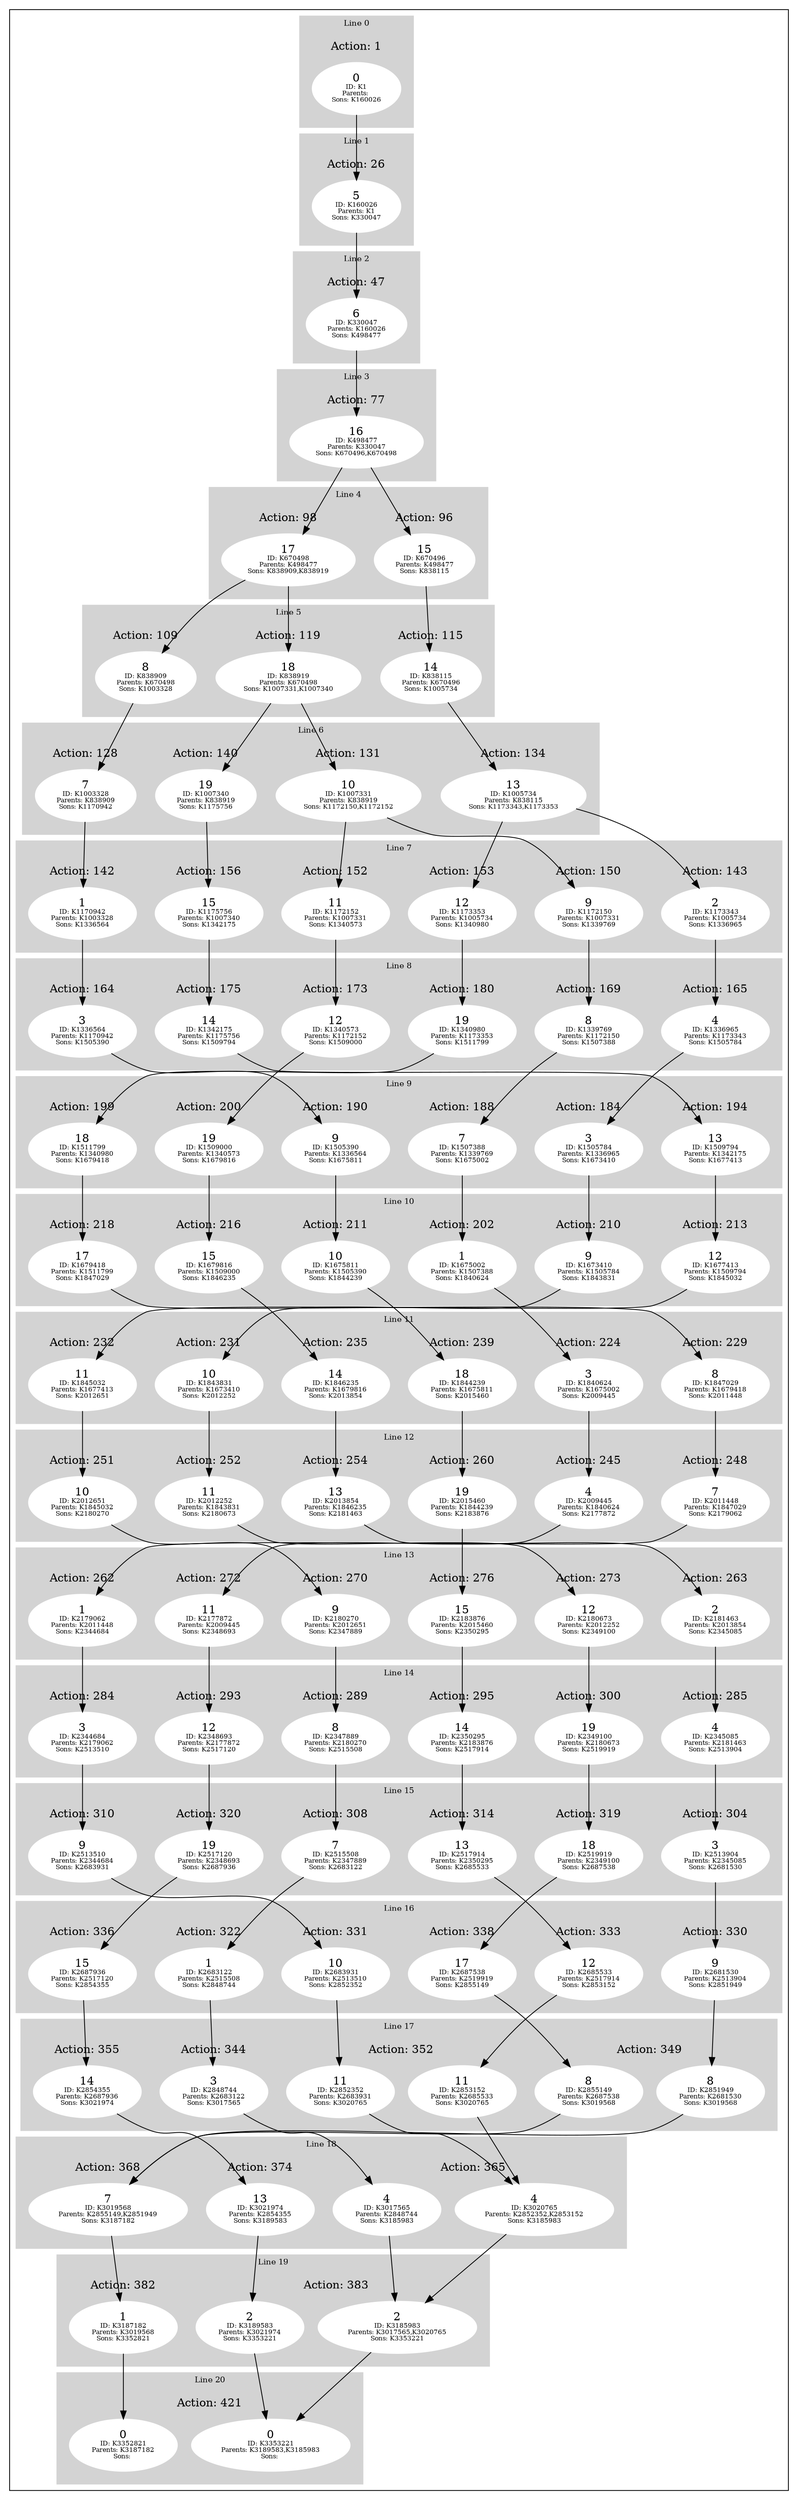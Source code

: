 digraph G {
subgraph cluster_info {
        subgraph cluster_18 {
        style=filled;
        color=lightgrey;
        node [style=filled,color=white];
        subgraph cluster_act_365 {
label = "Action: 365"step_K3017565 [label=<4<BR /><FONT POINT-SIZE="8">ID: K3017565</FONT><BR /><FONT POINT-SIZE="8">Parents: K2848744</FONT><BR /><FONT POINT-SIZE="8">Sons: K3185983</FONT>>]
step_K3020765 [label=<4<BR /><FONT POINT-SIZE="8">ID: K3020765</FONT><BR /><FONT POINT-SIZE="8">Parents: K2852352,K2853152</FONT><BR /><FONT POINT-SIZE="8">Sons: K3185983</FONT>>]
}
subgraph cluster_act_374 {
label = "Action: 374"step_K3021974 [label=<13<BR /><FONT POINT-SIZE="8">ID: K3021974</FONT><BR /><FONT POINT-SIZE="8">Parents: K2854355</FONT><BR /><FONT POINT-SIZE="8">Sons: K3189583</FONT>>]
}
subgraph cluster_act_365 {
label = "Action: 365"step_K3017565 [label=<4<BR /><FONT POINT-SIZE="8">ID: K3017565</FONT><BR /><FONT POINT-SIZE="8">Parents: K2848744</FONT><BR /><FONT POINT-SIZE="8">Sons: K3185983</FONT>>]
step_K3020765 [label=<4<BR /><FONT POINT-SIZE="8">ID: K3020765</FONT><BR /><FONT POINT-SIZE="8">Parents: K2852352,K2853152</FONT><BR /><FONT POINT-SIZE="8">Sons: K3185983</FONT>>]
}
subgraph cluster_act_368 {
label = "Action: 368"step_K3019568 [label=<7<BR /><FONT POINT-SIZE="8">ID: K3019568</FONT><BR /><FONT POINT-SIZE="8">Parents: K2855149,K2851949</FONT><BR /><FONT POINT-SIZE="8">Sons: K3187182</FONT>>]
}

        fontsize="10"
        label = "Line 18";
        }

        subgraph cluster_2 {
        style=filled;
        color=lightgrey;
        node [style=filled,color=white];
        subgraph cluster_act_47 {
label = "Action: 47"step_K330047 [label=<6<BR /><FONT POINT-SIZE="8">ID: K330047</FONT><BR /><FONT POINT-SIZE="8">Parents: K160026</FONT><BR /><FONT POINT-SIZE="8">Sons: K498477</FONT>>]
}

        fontsize="10"
        label = "Line 2";
        }

        subgraph cluster_16 {
        style=filled;
        color=lightgrey;
        node [style=filled,color=white];
        subgraph cluster_act_330 {
label = "Action: 330"step_K2681530 [label=<9<BR /><FONT POINT-SIZE="8">ID: K2681530</FONT><BR /><FONT POINT-SIZE="8">Parents: K2513904</FONT><BR /><FONT POINT-SIZE="8">Sons: K2851949</FONT>>]
}
subgraph cluster_act_333 {
label = "Action: 333"step_K2685533 [label=<12<BR /><FONT POINT-SIZE="8">ID: K2685533</FONT><BR /><FONT POINT-SIZE="8">Parents: K2517914</FONT><BR /><FONT POINT-SIZE="8">Sons: K2853152</FONT>>]
}
subgraph cluster_act_338 {
label = "Action: 338"step_K2687538 [label=<17<BR /><FONT POINT-SIZE="8">ID: K2687538</FONT><BR /><FONT POINT-SIZE="8">Parents: K2519919</FONT><BR /><FONT POINT-SIZE="8">Sons: K2855149</FONT>>]
}
subgraph cluster_act_331 {
label = "Action: 331"step_K2683931 [label=<10<BR /><FONT POINT-SIZE="8">ID: K2683931</FONT><BR /><FONT POINT-SIZE="8">Parents: K2513510</FONT><BR /><FONT POINT-SIZE="8">Sons: K2852352</FONT>>]
}
subgraph cluster_act_322 {
label = "Action: 322"step_K2683122 [label=<1<BR /><FONT POINT-SIZE="8">ID: K2683122</FONT><BR /><FONT POINT-SIZE="8">Parents: K2515508</FONT><BR /><FONT POINT-SIZE="8">Sons: K2848744</FONT>>]
}
subgraph cluster_act_336 {
label = "Action: 336"step_K2687936 [label=<15<BR /><FONT POINT-SIZE="8">ID: K2687936</FONT><BR /><FONT POINT-SIZE="8">Parents: K2517120</FONT><BR /><FONT POINT-SIZE="8">Sons: K2854355</FONT>>]
}

        fontsize="10"
        label = "Line 16";
        }

        subgraph cluster_11 {
        style=filled;
        color=lightgrey;
        node [style=filled,color=white];
        subgraph cluster_act_229 {
label = "Action: 229"step_K1847029 [label=<8<BR /><FONT POINT-SIZE="8">ID: K1847029</FONT><BR /><FONT POINT-SIZE="8">Parents: K1679418</FONT><BR /><FONT POINT-SIZE="8">Sons: K2011448</FONT>>]
}
subgraph cluster_act_224 {
label = "Action: 224"step_K1840624 [label=<3<BR /><FONT POINT-SIZE="8">ID: K1840624</FONT><BR /><FONT POINT-SIZE="8">Parents: K1675002</FONT><BR /><FONT POINT-SIZE="8">Sons: K2009445</FONT>>]
}
subgraph cluster_act_239 {
label = "Action: 239"step_K1844239 [label=<18<BR /><FONT POINT-SIZE="8">ID: K1844239</FONT><BR /><FONT POINT-SIZE="8">Parents: K1675811</FONT><BR /><FONT POINT-SIZE="8">Sons: K2015460</FONT>>]
}
subgraph cluster_act_235 {
label = "Action: 235"step_K1846235 [label=<14<BR /><FONT POINT-SIZE="8">ID: K1846235</FONT><BR /><FONT POINT-SIZE="8">Parents: K1679816</FONT><BR /><FONT POINT-SIZE="8">Sons: K2013854</FONT>>]
}
subgraph cluster_act_231 {
label = "Action: 231"step_K1843831 [label=<10<BR /><FONT POINT-SIZE="8">ID: K1843831</FONT><BR /><FONT POINT-SIZE="8">Parents: K1673410</FONT><BR /><FONT POINT-SIZE="8">Sons: K2012252</FONT>>]
}
subgraph cluster_act_232 {
label = "Action: 232"step_K1845032 [label=<11<BR /><FONT POINT-SIZE="8">ID: K1845032</FONT><BR /><FONT POINT-SIZE="8">Parents: K1677413</FONT><BR /><FONT POINT-SIZE="8">Sons: K2012651</FONT>>]
}

        fontsize="10"
        label = "Line 11";
        }

        subgraph cluster_0 {
        style=filled;
        color=lightgrey;
        node [style=filled,color=white];
        subgraph cluster_act_1 {
label = "Action: 1"step_K1 [label=<0<BR /><FONT POINT-SIZE="8">ID: K1</FONT><BR /><FONT POINT-SIZE="8">Parents: </FONT><BR /><FONT POINT-SIZE="8">Sons: K160026</FONT>>]
}

        fontsize="10"
        label = "Line 0";
        }

        subgraph cluster_7 {
        style=filled;
        color=lightgrey;
        node [style=filled,color=white];
        subgraph cluster_act_143 {
label = "Action: 143"step_K1173343 [label=<2<BR /><FONT POINT-SIZE="8">ID: K1173343</FONT><BR /><FONT POINT-SIZE="8">Parents: K1005734</FONT><BR /><FONT POINT-SIZE="8">Sons: K1336965</FONT>>]
}
subgraph cluster_act_150 {
label = "Action: 150"step_K1172150 [label=<9<BR /><FONT POINT-SIZE="8">ID: K1172150</FONT><BR /><FONT POINT-SIZE="8">Parents: K1007331</FONT><BR /><FONT POINT-SIZE="8">Sons: K1339769</FONT>>]
}
subgraph cluster_act_153 {
label = "Action: 153"step_K1173353 [label=<12<BR /><FONT POINT-SIZE="8">ID: K1173353</FONT><BR /><FONT POINT-SIZE="8">Parents: K1005734</FONT><BR /><FONT POINT-SIZE="8">Sons: K1340980</FONT>>]
}
subgraph cluster_act_152 {
label = "Action: 152"step_K1172152 [label=<11<BR /><FONT POINT-SIZE="8">ID: K1172152</FONT><BR /><FONT POINT-SIZE="8">Parents: K1007331</FONT><BR /><FONT POINT-SIZE="8">Sons: K1340573</FONT>>]
}
subgraph cluster_act_156 {
label = "Action: 156"step_K1175756 [label=<15<BR /><FONT POINT-SIZE="8">ID: K1175756</FONT><BR /><FONT POINT-SIZE="8">Parents: K1007340</FONT><BR /><FONT POINT-SIZE="8">Sons: K1342175</FONT>>]
}
subgraph cluster_act_142 {
label = "Action: 142"step_K1170942 [label=<1<BR /><FONT POINT-SIZE="8">ID: K1170942</FONT><BR /><FONT POINT-SIZE="8">Parents: K1003328</FONT><BR /><FONT POINT-SIZE="8">Sons: K1336564</FONT>>]
}

        fontsize="10"
        label = "Line 7";
        }

        subgraph cluster_9 {
        style=filled;
        color=lightgrey;
        node [style=filled,color=white];
        subgraph cluster_act_194 {
label = "Action: 194"step_K1509794 [label=<13<BR /><FONT POINT-SIZE="8">ID: K1509794</FONT><BR /><FONT POINT-SIZE="8">Parents: K1342175</FONT><BR /><FONT POINT-SIZE="8">Sons: K1677413</FONT>>]
}
subgraph cluster_act_184 {
label = "Action: 184"step_K1505784 [label=<3<BR /><FONT POINT-SIZE="8">ID: K1505784</FONT><BR /><FONT POINT-SIZE="8">Parents: K1336965</FONT><BR /><FONT POINT-SIZE="8">Sons: K1673410</FONT>>]
}
subgraph cluster_act_188 {
label = "Action: 188"step_K1507388 [label=<7<BR /><FONT POINT-SIZE="8">ID: K1507388</FONT><BR /><FONT POINT-SIZE="8">Parents: K1339769</FONT><BR /><FONT POINT-SIZE="8">Sons: K1675002</FONT>>]
}
subgraph cluster_act_190 {
label = "Action: 190"step_K1505390 [label=<9<BR /><FONT POINT-SIZE="8">ID: K1505390</FONT><BR /><FONT POINT-SIZE="8">Parents: K1336564</FONT><BR /><FONT POINT-SIZE="8">Sons: K1675811</FONT>>]
}
subgraph cluster_act_200 {
label = "Action: 200"step_K1509000 [label=<19<BR /><FONT POINT-SIZE="8">ID: K1509000</FONT><BR /><FONT POINT-SIZE="8">Parents: K1340573</FONT><BR /><FONT POINT-SIZE="8">Sons: K1679816</FONT>>]
}
subgraph cluster_act_199 {
label = "Action: 199"step_K1511799 [label=<18<BR /><FONT POINT-SIZE="8">ID: K1511799</FONT><BR /><FONT POINT-SIZE="8">Parents: K1340980</FONT><BR /><FONT POINT-SIZE="8">Sons: K1679418</FONT>>]
}

        fontsize="10"
        label = "Line 9";
        }

        subgraph cluster_10 {
        style=filled;
        color=lightgrey;
        node [style=filled,color=white];
        subgraph cluster_act_211 {
label = "Action: 211"step_K1675811 [label=<10<BR /><FONT POINT-SIZE="8">ID: K1675811</FONT><BR /><FONT POINT-SIZE="8">Parents: K1505390</FONT><BR /><FONT POINT-SIZE="8">Sons: K1844239</FONT>>]
}
subgraph cluster_act_216 {
label = "Action: 216"step_K1679816 [label=<15<BR /><FONT POINT-SIZE="8">ID: K1679816</FONT><BR /><FONT POINT-SIZE="8">Parents: K1509000</FONT><BR /><FONT POINT-SIZE="8">Sons: K1846235</FONT>>]
}
subgraph cluster_act_213 {
label = "Action: 213"step_K1677413 [label=<12<BR /><FONT POINT-SIZE="8">ID: K1677413</FONT><BR /><FONT POINT-SIZE="8">Parents: K1509794</FONT><BR /><FONT POINT-SIZE="8">Sons: K1845032</FONT>>]
}
subgraph cluster_act_218 {
label = "Action: 218"step_K1679418 [label=<17<BR /><FONT POINT-SIZE="8">ID: K1679418</FONT><BR /><FONT POINT-SIZE="8">Parents: K1511799</FONT><BR /><FONT POINT-SIZE="8">Sons: K1847029</FONT>>]
}
subgraph cluster_act_210 {
label = "Action: 210"step_K1673410 [label=<9<BR /><FONT POINT-SIZE="8">ID: K1673410</FONT><BR /><FONT POINT-SIZE="8">Parents: K1505784</FONT><BR /><FONT POINT-SIZE="8">Sons: K1843831</FONT>>]
}
subgraph cluster_act_202 {
label = "Action: 202"step_K1675002 [label=<1<BR /><FONT POINT-SIZE="8">ID: K1675002</FONT><BR /><FONT POINT-SIZE="8">Parents: K1507388</FONT><BR /><FONT POINT-SIZE="8">Sons: K1840624</FONT>>]
}

        fontsize="10"
        label = "Line 10";
        }

        subgraph cluster_19 {
        style=filled;
        color=lightgrey;
        node [style=filled,color=white];
        subgraph cluster_act_382 {
label = "Action: 382"step_K3187182 [label=<1<BR /><FONT POINT-SIZE="8">ID: K3187182</FONT><BR /><FONT POINT-SIZE="8">Parents: K3019568</FONT><BR /><FONT POINT-SIZE="8">Sons: K3352821</FONT>>]
}
subgraph cluster_act_383 {
label = "Action: 383"step_K3189583 [label=<2<BR /><FONT POINT-SIZE="8">ID: K3189583</FONT><BR /><FONT POINT-SIZE="8">Parents: K3021974</FONT><BR /><FONT POINT-SIZE="8">Sons: K3353221</FONT>>]
step_K3185983 [label=<2<BR /><FONT POINT-SIZE="8">ID: K3185983</FONT><BR /><FONT POINT-SIZE="8">Parents: K3017565,K3020765</FONT><BR /><FONT POINT-SIZE="8">Sons: K3353221</FONT>>]
}
subgraph cluster_act_383 {
label = "Action: 383"step_K3189583 [label=<2<BR /><FONT POINT-SIZE="8">ID: K3189583</FONT><BR /><FONT POINT-SIZE="8">Parents: K3021974</FONT><BR /><FONT POINT-SIZE="8">Sons: K3353221</FONT>>]
step_K3185983 [label=<2<BR /><FONT POINT-SIZE="8">ID: K3185983</FONT><BR /><FONT POINT-SIZE="8">Parents: K3017565,K3020765</FONT><BR /><FONT POINT-SIZE="8">Sons: K3353221</FONT>>]
}

        fontsize="10"
        label = "Line 19";
        }

        subgraph cluster_17 {
        style=filled;
        color=lightgrey;
        node [style=filled,color=white];
        subgraph cluster_act_352 {
label = "Action: 352"step_K2852352 [label=<11<BR /><FONT POINT-SIZE="8">ID: K2852352</FONT><BR /><FONT POINT-SIZE="8">Parents: K2683931</FONT><BR /><FONT POINT-SIZE="8">Sons: K3020765</FONT>>]
step_K2853152 [label=<11<BR /><FONT POINT-SIZE="8">ID: K2853152</FONT><BR /><FONT POINT-SIZE="8">Parents: K2685533</FONT><BR /><FONT POINT-SIZE="8">Sons: K3020765</FONT>>]
}
subgraph cluster_act_355 {
label = "Action: 355"step_K2854355 [label=<14<BR /><FONT POINT-SIZE="8">ID: K2854355</FONT><BR /><FONT POINT-SIZE="8">Parents: K2687936</FONT><BR /><FONT POINT-SIZE="8">Sons: K3021974</FONT>>]
}
subgraph cluster_act_352 {
label = "Action: 352"step_K2852352 [label=<11<BR /><FONT POINT-SIZE="8">ID: K2852352</FONT><BR /><FONT POINT-SIZE="8">Parents: K2683931</FONT><BR /><FONT POINT-SIZE="8">Sons: K3020765</FONT>>]
step_K2853152 [label=<11<BR /><FONT POINT-SIZE="8">ID: K2853152</FONT><BR /><FONT POINT-SIZE="8">Parents: K2685533</FONT><BR /><FONT POINT-SIZE="8">Sons: K3020765</FONT>>]
}
subgraph cluster_act_349 {
label = "Action: 349"step_K2855149 [label=<8<BR /><FONT POINT-SIZE="8">ID: K2855149</FONT><BR /><FONT POINT-SIZE="8">Parents: K2687538</FONT><BR /><FONT POINT-SIZE="8">Sons: K3019568</FONT>>]
step_K2851949 [label=<8<BR /><FONT POINT-SIZE="8">ID: K2851949</FONT><BR /><FONT POINT-SIZE="8">Parents: K2681530</FONT><BR /><FONT POINT-SIZE="8">Sons: K3019568</FONT>>]
}
subgraph cluster_act_349 {
label = "Action: 349"step_K2855149 [label=<8<BR /><FONT POINT-SIZE="8">ID: K2855149</FONT><BR /><FONT POINT-SIZE="8">Parents: K2687538</FONT><BR /><FONT POINT-SIZE="8">Sons: K3019568</FONT>>]
step_K2851949 [label=<8<BR /><FONT POINT-SIZE="8">ID: K2851949</FONT><BR /><FONT POINT-SIZE="8">Parents: K2681530</FONT><BR /><FONT POINT-SIZE="8">Sons: K3019568</FONT>>]
}
subgraph cluster_act_344 {
label = "Action: 344"step_K2848744 [label=<3<BR /><FONT POINT-SIZE="8">ID: K2848744</FONT><BR /><FONT POINT-SIZE="8">Parents: K2683122</FONT><BR /><FONT POINT-SIZE="8">Sons: K3017565</FONT>>]
}

        fontsize="10"
        label = "Line 17";
        }

        subgraph cluster_8 {
        style=filled;
        color=lightgrey;
        node [style=filled,color=white];
        subgraph cluster_act_173 {
label = "Action: 173"step_K1340573 [label=<12<BR /><FONT POINT-SIZE="8">ID: K1340573</FONT><BR /><FONT POINT-SIZE="8">Parents: K1172152</FONT><BR /><FONT POINT-SIZE="8">Sons: K1509000</FONT>>]
}
subgraph cluster_act_169 {
label = "Action: 169"step_K1339769 [label=<8<BR /><FONT POINT-SIZE="8">ID: K1339769</FONT><BR /><FONT POINT-SIZE="8">Parents: K1172150</FONT><BR /><FONT POINT-SIZE="8">Sons: K1507388</FONT>>]
}
subgraph cluster_act_165 {
label = "Action: 165"step_K1336965 [label=<4<BR /><FONT POINT-SIZE="8">ID: K1336965</FONT><BR /><FONT POINT-SIZE="8">Parents: K1173343</FONT><BR /><FONT POINT-SIZE="8">Sons: K1505784</FONT>>]
}
subgraph cluster_act_180 {
label = "Action: 180"step_K1340980 [label=<19<BR /><FONT POINT-SIZE="8">ID: K1340980</FONT><BR /><FONT POINT-SIZE="8">Parents: K1173353</FONT><BR /><FONT POINT-SIZE="8">Sons: K1511799</FONT>>]
}
subgraph cluster_act_175 {
label = "Action: 175"step_K1342175 [label=<14<BR /><FONT POINT-SIZE="8">ID: K1342175</FONT><BR /><FONT POINT-SIZE="8">Parents: K1175756</FONT><BR /><FONT POINT-SIZE="8">Sons: K1509794</FONT>>]
}
subgraph cluster_act_164 {
label = "Action: 164"step_K1336564 [label=<3<BR /><FONT POINT-SIZE="8">ID: K1336564</FONT><BR /><FONT POINT-SIZE="8">Parents: K1170942</FONT><BR /><FONT POINT-SIZE="8">Sons: K1505390</FONT>>]
}

        fontsize="10"
        label = "Line 8";
        }

        subgraph cluster_6 {
        style=filled;
        color=lightgrey;
        node [style=filled,color=white];
        subgraph cluster_act_128 {
label = "Action: 128"step_K1003328 [label=<7<BR /><FONT POINT-SIZE="8">ID: K1003328</FONT><BR /><FONT POINT-SIZE="8">Parents: K838909</FONT><BR /><FONT POINT-SIZE="8">Sons: K1170942</FONT>>]
}
subgraph cluster_act_140 {
label = "Action: 140"step_K1007340 [label=<19<BR /><FONT POINT-SIZE="8">ID: K1007340</FONT><BR /><FONT POINT-SIZE="8">Parents: K838919</FONT><BR /><FONT POINT-SIZE="8">Sons: K1175756</FONT>>]
}
subgraph cluster_act_134 {
label = "Action: 134"step_K1005734 [label=<13<BR /><FONT POINT-SIZE="8">ID: K1005734</FONT><BR /><FONT POINT-SIZE="8">Parents: K838115</FONT><BR /><FONT POINT-SIZE="8">Sons: K1173343,K1173353</FONT>>]
}
subgraph cluster_act_131 {
label = "Action: 131"step_K1007331 [label=<10<BR /><FONT POINT-SIZE="8">ID: K1007331</FONT><BR /><FONT POINT-SIZE="8">Parents: K838919</FONT><BR /><FONT POINT-SIZE="8">Sons: K1172150,K1172152</FONT>>]
}

        fontsize="10"
        label = "Line 6";
        }

        subgraph cluster_4 {
        style=filled;
        color=lightgrey;
        node [style=filled,color=white];
        subgraph cluster_act_96 {
label = "Action: 96"step_K670496 [label=<15<BR /><FONT POINT-SIZE="8">ID: K670496</FONT><BR /><FONT POINT-SIZE="8">Parents: K498477</FONT><BR /><FONT POINT-SIZE="8">Sons: K838115</FONT>>]
}
subgraph cluster_act_98 {
label = "Action: 98"step_K670498 [label=<17<BR /><FONT POINT-SIZE="8">ID: K670498</FONT><BR /><FONT POINT-SIZE="8">Parents: K498477</FONT><BR /><FONT POINT-SIZE="8">Sons: K838909,K838919</FONT>>]
}

        fontsize="10"
        label = "Line 4";
        }

        subgraph cluster_3 {
        style=filled;
        color=lightgrey;
        node [style=filled,color=white];
        subgraph cluster_act_77 {
label = "Action: 77"step_K498477 [label=<16<BR /><FONT POINT-SIZE="8">ID: K498477</FONT><BR /><FONT POINT-SIZE="8">Parents: K330047</FONT><BR /><FONT POINT-SIZE="8">Sons: K670496,K670498</FONT>>]
}

        fontsize="10"
        label = "Line 3";
        }

        subgraph cluster_5 {
        style=filled;
        color=lightgrey;
        node [style=filled,color=white];
        subgraph cluster_act_119 {
label = "Action: 119"step_K838919 [label=<18<BR /><FONT POINT-SIZE="8">ID: K838919</FONT><BR /><FONT POINT-SIZE="8">Parents: K670498</FONT><BR /><FONT POINT-SIZE="8">Sons: K1007331,K1007340</FONT>>]
}
subgraph cluster_act_109 {
label = "Action: 109"step_K838909 [label=<8<BR /><FONT POINT-SIZE="8">ID: K838909</FONT><BR /><FONT POINT-SIZE="8">Parents: K670498</FONT><BR /><FONT POINT-SIZE="8">Sons: K1003328</FONT>>]
}
subgraph cluster_act_115 {
label = "Action: 115"step_K838115 [label=<14<BR /><FONT POINT-SIZE="8">ID: K838115</FONT><BR /><FONT POINT-SIZE="8">Parents: K670496</FONT><BR /><FONT POINT-SIZE="8">Sons: K1005734</FONT>>]
}

        fontsize="10"
        label = "Line 5";
        }

        subgraph cluster_20 {
        style=filled;
        color=lightgrey;
        node [style=filled,color=white];
        subgraph cluster_act_421 {
label = "Action: 421"step_K3353221 [label=<0<BR /><FONT POINT-SIZE="8">ID: K3353221</FONT><BR /><FONT POINT-SIZE="8">Parents: K3189583,K3185983</FONT><BR /><FONT POINT-SIZE="8">Sons: </FONT>>]
step_K3352821 [label=<0<BR /><FONT POINT-SIZE="8">ID: K3352821</FONT><BR /><FONT POINT-SIZE="8">Parents: K3187182</FONT><BR /><FONT POINT-SIZE="8">Sons: </FONT>>]
}
subgraph cluster_act_421 {
label = "Action: 421"step_K3353221 [label=<0<BR /><FONT POINT-SIZE="8">ID: K3353221</FONT><BR /><FONT POINT-SIZE="8">Parents: K3189583,K3185983</FONT><BR /><FONT POINT-SIZE="8">Sons: </FONT>>]
step_K3352821 [label=<0<BR /><FONT POINT-SIZE="8">ID: K3352821</FONT><BR /><FONT POINT-SIZE="8">Parents: K3187182</FONT><BR /><FONT POINT-SIZE="8">Sons: </FONT>>]
}

        fontsize="10"
        label = "Line 20";
        }

        subgraph cluster_13 {
        style=filled;
        color=lightgrey;
        node [style=filled,color=white];
        subgraph cluster_act_263 {
label = "Action: 263"step_K2181463 [label=<2<BR /><FONT POINT-SIZE="8">ID: K2181463</FONT><BR /><FONT POINT-SIZE="8">Parents: K2013854</FONT><BR /><FONT POINT-SIZE="8">Sons: K2345085</FONT>>]
}
subgraph cluster_act_273 {
label = "Action: 273"step_K2180673 [label=<12<BR /><FONT POINT-SIZE="8">ID: K2180673</FONT><BR /><FONT POINT-SIZE="8">Parents: K2012252</FONT><BR /><FONT POINT-SIZE="8">Sons: K2349100</FONT>>]
}
subgraph cluster_act_276 {
label = "Action: 276"step_K2183876 [label=<15<BR /><FONT POINT-SIZE="8">ID: K2183876</FONT><BR /><FONT POINT-SIZE="8">Parents: K2015460</FONT><BR /><FONT POINT-SIZE="8">Sons: K2350295</FONT>>]
}
subgraph cluster_act_270 {
label = "Action: 270"step_K2180270 [label=<9<BR /><FONT POINT-SIZE="8">ID: K2180270</FONT><BR /><FONT POINT-SIZE="8">Parents: K2012651</FONT><BR /><FONT POINT-SIZE="8">Sons: K2347889</FONT>>]
}
subgraph cluster_act_272 {
label = "Action: 272"step_K2177872 [label=<11<BR /><FONT POINT-SIZE="8">ID: K2177872</FONT><BR /><FONT POINT-SIZE="8">Parents: K2009445</FONT><BR /><FONT POINT-SIZE="8">Sons: K2348693</FONT>>]
}
subgraph cluster_act_262 {
label = "Action: 262"step_K2179062 [label=<1<BR /><FONT POINT-SIZE="8">ID: K2179062</FONT><BR /><FONT POINT-SIZE="8">Parents: K2011448</FONT><BR /><FONT POINT-SIZE="8">Sons: K2344684</FONT>>]
}

        fontsize="10"
        label = "Line 13";
        }

        subgraph cluster_14 {
        style=filled;
        color=lightgrey;
        node [style=filled,color=white];
        subgraph cluster_act_293 {
label = "Action: 293"step_K2348693 [label=<12<BR /><FONT POINT-SIZE="8">ID: K2348693</FONT><BR /><FONT POINT-SIZE="8">Parents: K2177872</FONT><BR /><FONT POINT-SIZE="8">Sons: K2517120</FONT>>]
}
subgraph cluster_act_289 {
label = "Action: 289"step_K2347889 [label=<8<BR /><FONT POINT-SIZE="8">ID: K2347889</FONT><BR /><FONT POINT-SIZE="8">Parents: K2180270</FONT><BR /><FONT POINT-SIZE="8">Sons: K2515508</FONT>>]
}
subgraph cluster_act_300 {
label = "Action: 300"step_K2349100 [label=<19<BR /><FONT POINT-SIZE="8">ID: K2349100</FONT><BR /><FONT POINT-SIZE="8">Parents: K2180673</FONT><BR /><FONT POINT-SIZE="8">Sons: K2519919</FONT>>]
}
subgraph cluster_act_284 {
label = "Action: 284"step_K2344684 [label=<3<BR /><FONT POINT-SIZE="8">ID: K2344684</FONT><BR /><FONT POINT-SIZE="8">Parents: K2179062</FONT><BR /><FONT POINT-SIZE="8">Sons: K2513510</FONT>>]
}
subgraph cluster_act_295 {
label = "Action: 295"step_K2350295 [label=<14<BR /><FONT POINT-SIZE="8">ID: K2350295</FONT><BR /><FONT POINT-SIZE="8">Parents: K2183876</FONT><BR /><FONT POINT-SIZE="8">Sons: K2517914</FONT>>]
}
subgraph cluster_act_285 {
label = "Action: 285"step_K2345085 [label=<4<BR /><FONT POINT-SIZE="8">ID: K2345085</FONT><BR /><FONT POINT-SIZE="8">Parents: K2181463</FONT><BR /><FONT POINT-SIZE="8">Sons: K2513904</FONT>>]
}

        fontsize="10"
        label = "Line 14";
        }

        subgraph cluster_15 {
        style=filled;
        color=lightgrey;
        node [style=filled,color=white];
        subgraph cluster_act_314 {
label = "Action: 314"step_K2517914 [label=<13<BR /><FONT POINT-SIZE="8">ID: K2517914</FONT><BR /><FONT POINT-SIZE="8">Parents: K2350295</FONT><BR /><FONT POINT-SIZE="8">Sons: K2685533</FONT>>]
}
subgraph cluster_act_308 {
label = "Action: 308"step_K2515508 [label=<7<BR /><FONT POINT-SIZE="8">ID: K2515508</FONT><BR /><FONT POINT-SIZE="8">Parents: K2347889</FONT><BR /><FONT POINT-SIZE="8">Sons: K2683122</FONT>>]
}
subgraph cluster_act_304 {
label = "Action: 304"step_K2513904 [label=<3<BR /><FONT POINT-SIZE="8">ID: K2513904</FONT><BR /><FONT POINT-SIZE="8">Parents: K2345085</FONT><BR /><FONT POINT-SIZE="8">Sons: K2681530</FONT>>]
}
subgraph cluster_act_310 {
label = "Action: 310"step_K2513510 [label=<9<BR /><FONT POINT-SIZE="8">ID: K2513510</FONT><BR /><FONT POINT-SIZE="8">Parents: K2344684</FONT><BR /><FONT POINT-SIZE="8">Sons: K2683931</FONT>>]
}
subgraph cluster_act_320 {
label = "Action: 320"step_K2517120 [label=<19<BR /><FONT POINT-SIZE="8">ID: K2517120</FONT><BR /><FONT POINT-SIZE="8">Parents: K2348693</FONT><BR /><FONT POINT-SIZE="8">Sons: K2687936</FONT>>]
}
subgraph cluster_act_319 {
label = "Action: 319"step_K2519919 [label=<18<BR /><FONT POINT-SIZE="8">ID: K2519919</FONT><BR /><FONT POINT-SIZE="8">Parents: K2349100</FONT><BR /><FONT POINT-SIZE="8">Sons: K2687538</FONT>>]
}

        fontsize="10"
        label = "Line 15";
        }

        subgraph cluster_12 {
        style=filled;
        color=lightgrey;
        node [style=filled,color=white];
        subgraph cluster_act_251 {
label = "Action: 251"step_K2012651 [label=<10<BR /><FONT POINT-SIZE="8">ID: K2012651</FONT><BR /><FONT POINT-SIZE="8">Parents: K1845032</FONT><BR /><FONT POINT-SIZE="8">Sons: K2180270</FONT>>]
}
subgraph cluster_act_252 {
label = "Action: 252"step_K2012252 [label=<11<BR /><FONT POINT-SIZE="8">ID: K2012252</FONT><BR /><FONT POINT-SIZE="8">Parents: K1843831</FONT><BR /><FONT POINT-SIZE="8">Sons: K2180673</FONT>>]
}
subgraph cluster_act_245 {
label = "Action: 245"step_K2009445 [label=<4<BR /><FONT POINT-SIZE="8">ID: K2009445</FONT><BR /><FONT POINT-SIZE="8">Parents: K1840624</FONT><BR /><FONT POINT-SIZE="8">Sons: K2177872</FONT>>]
}
subgraph cluster_act_254 {
label = "Action: 254"step_K2013854 [label=<13<BR /><FONT POINT-SIZE="8">ID: K2013854</FONT><BR /><FONT POINT-SIZE="8">Parents: K1846235</FONT><BR /><FONT POINT-SIZE="8">Sons: K2181463</FONT>>]
}
subgraph cluster_act_248 {
label = "Action: 248"step_K2011448 [label=<7<BR /><FONT POINT-SIZE="8">ID: K2011448</FONT><BR /><FONT POINT-SIZE="8">Parents: K1847029</FONT><BR /><FONT POINT-SIZE="8">Sons: K2179062</FONT>>]
}
subgraph cluster_act_260 {
label = "Action: 260"step_K2015460 [label=<19<BR /><FONT POINT-SIZE="8">ID: K2015460</FONT><BR /><FONT POINT-SIZE="8">Parents: K1844239</FONT><BR /><FONT POINT-SIZE="8">Sons: K2183876</FONT>>]
}

        fontsize="10"
        label = "Line 12";
        }

        subgraph cluster_1 {
        style=filled;
        color=lightgrey;
        node [style=filled,color=white];
        subgraph cluster_act_26 {
label = "Action: 26"step_K160026 [label=<5<BR /><FONT POINT-SIZE="8">ID: K160026</FONT><BR /><FONT POINT-SIZE="8">Parents: K1</FONT><BR /><FONT POINT-SIZE="8">Sons: K330047</FONT>>]
}

        fontsize="10"
        label = "Line 1";
        }
step_K2183876 -> step_K2350295; 
step_K2013854 -> step_K2181463; 
step_K2855149 -> step_K3019568; 
step_K2344684 -> step_K2513510; 
step_K2348693 -> step_K2517120; 
step_K3021974 -> step_K3189583; 
step_K838919 -> step_K1007331; 
step_K2180673 -> step_K2349100; 
step_K2009445 -> step_K2177872; 
step_K1679816 -> step_K1846235; 
step_K1846235 -> step_K2013854; 
step_K2517914 -> step_K2685533; 
step_K1673410 -> step_K1843831; 
step_K2687936 -> step_K2854355; 
step_K1007340 -> step_K1175756; 
step_K1005734 -> step_K1173353; 
step_K1677413 -> step_K1845032; 
step_K2177872 -> step_K2348693; 
step_K330047 -> step_K498477; 
step_K1509794 -> step_K1677413; 
step_K160026 -> step_K330047; 
step_K838909 -> step_K1003328; 
step_K2683122 -> step_K2848744; 
step_K2345085 -> step_K2513904; 
step_K1840624 -> step_K2009445; 
step_K3019568 -> step_K3187182; 
step_K2011448 -> step_K2179062; 
step_K3187182 -> step_K3352821; 
step_K838919 -> step_K1007340; 
step_K1844239 -> step_K2015460; 
step_K670498 -> step_K838919; 
step_K1340980 -> step_K1511799; 
step_K1845032 -> step_K2012651; 
step_K1005734 -> step_K1173343; 
step_K670496 -> step_K838115; 
step_K1847029 -> step_K2011448; 
step_K1175756 -> step_K1342175; 
step_K2852352 -> step_K3020765; 
step_K1843831 -> step_K2012252; 
step_K2515508 -> step_K2683122; 
step_K838115 -> step_K1005734; 
step_K498477 -> step_K670498; 
step_K670498 -> step_K838909; 
step_K1170942 -> step_K1336564; 
step_K1675811 -> step_K1844239; 
step_K1505784 -> step_K1673410; 
step_K1340573 -> step_K1509000; 
step_K1511799 -> step_K1679418; 
step_K2854355 -> step_K3021974; 
step_K1007331 -> step_K1172150; 
step_K3185983 -> step_K3353221; 
step_K2181463 -> step_K2345085; 
step_K2347889 -> step_K2515508; 
step_K498477 -> step_K670496; 
step_K1173343 -> step_K1336965; 
step_K1342175 -> step_K1509794; 
step_K2687538 -> step_K2855149; 
step_K2180270 -> step_K2347889; 
step_K1 -> step_K160026; 
step_K1507388 -> step_K1675002; 
step_K1336965 -> step_K1505784; 
step_K2519919 -> step_K2687538; 
step_K1675002 -> step_K1840624; 
step_K2513510 -> step_K2683931; 
step_K1172152 -> step_K1340573; 
step_K2012651 -> step_K2180270; 
step_K1505390 -> step_K1675811; 
step_K2015460 -> step_K2183876; 
step_K2683931 -> step_K2852352; 
step_K3017565 -> step_K3185983; 
step_K1679418 -> step_K1847029; 
step_K2848744 -> step_K3017565; 
step_K1003328 -> step_K1170942; 
step_K2517120 -> step_K2687936; 
step_K2853152 -> step_K3020765; 
step_K1172150 -> step_K1339769; 
step_K2350295 -> step_K2517914; 
step_K3020765 -> step_K3185983; 
step_K1336564 -> step_K1505390; 
step_K1339769 -> step_K1507388; 
step_K1509000 -> step_K1679816; 
step_K2851949 -> step_K3019568; 
step_K1007331 -> step_K1172152; 
step_K2681530 -> step_K2851949; 
step_K2349100 -> step_K2519919; 
step_K2012252 -> step_K2180673; 
step_K3189583 -> step_K3353221; 
step_K2513904 -> step_K2681530; 
step_K1173353 -> step_K1340980; 
step_K2685533 -> step_K2853152; 
step_K2179062 -> step_K2344684; 
}}